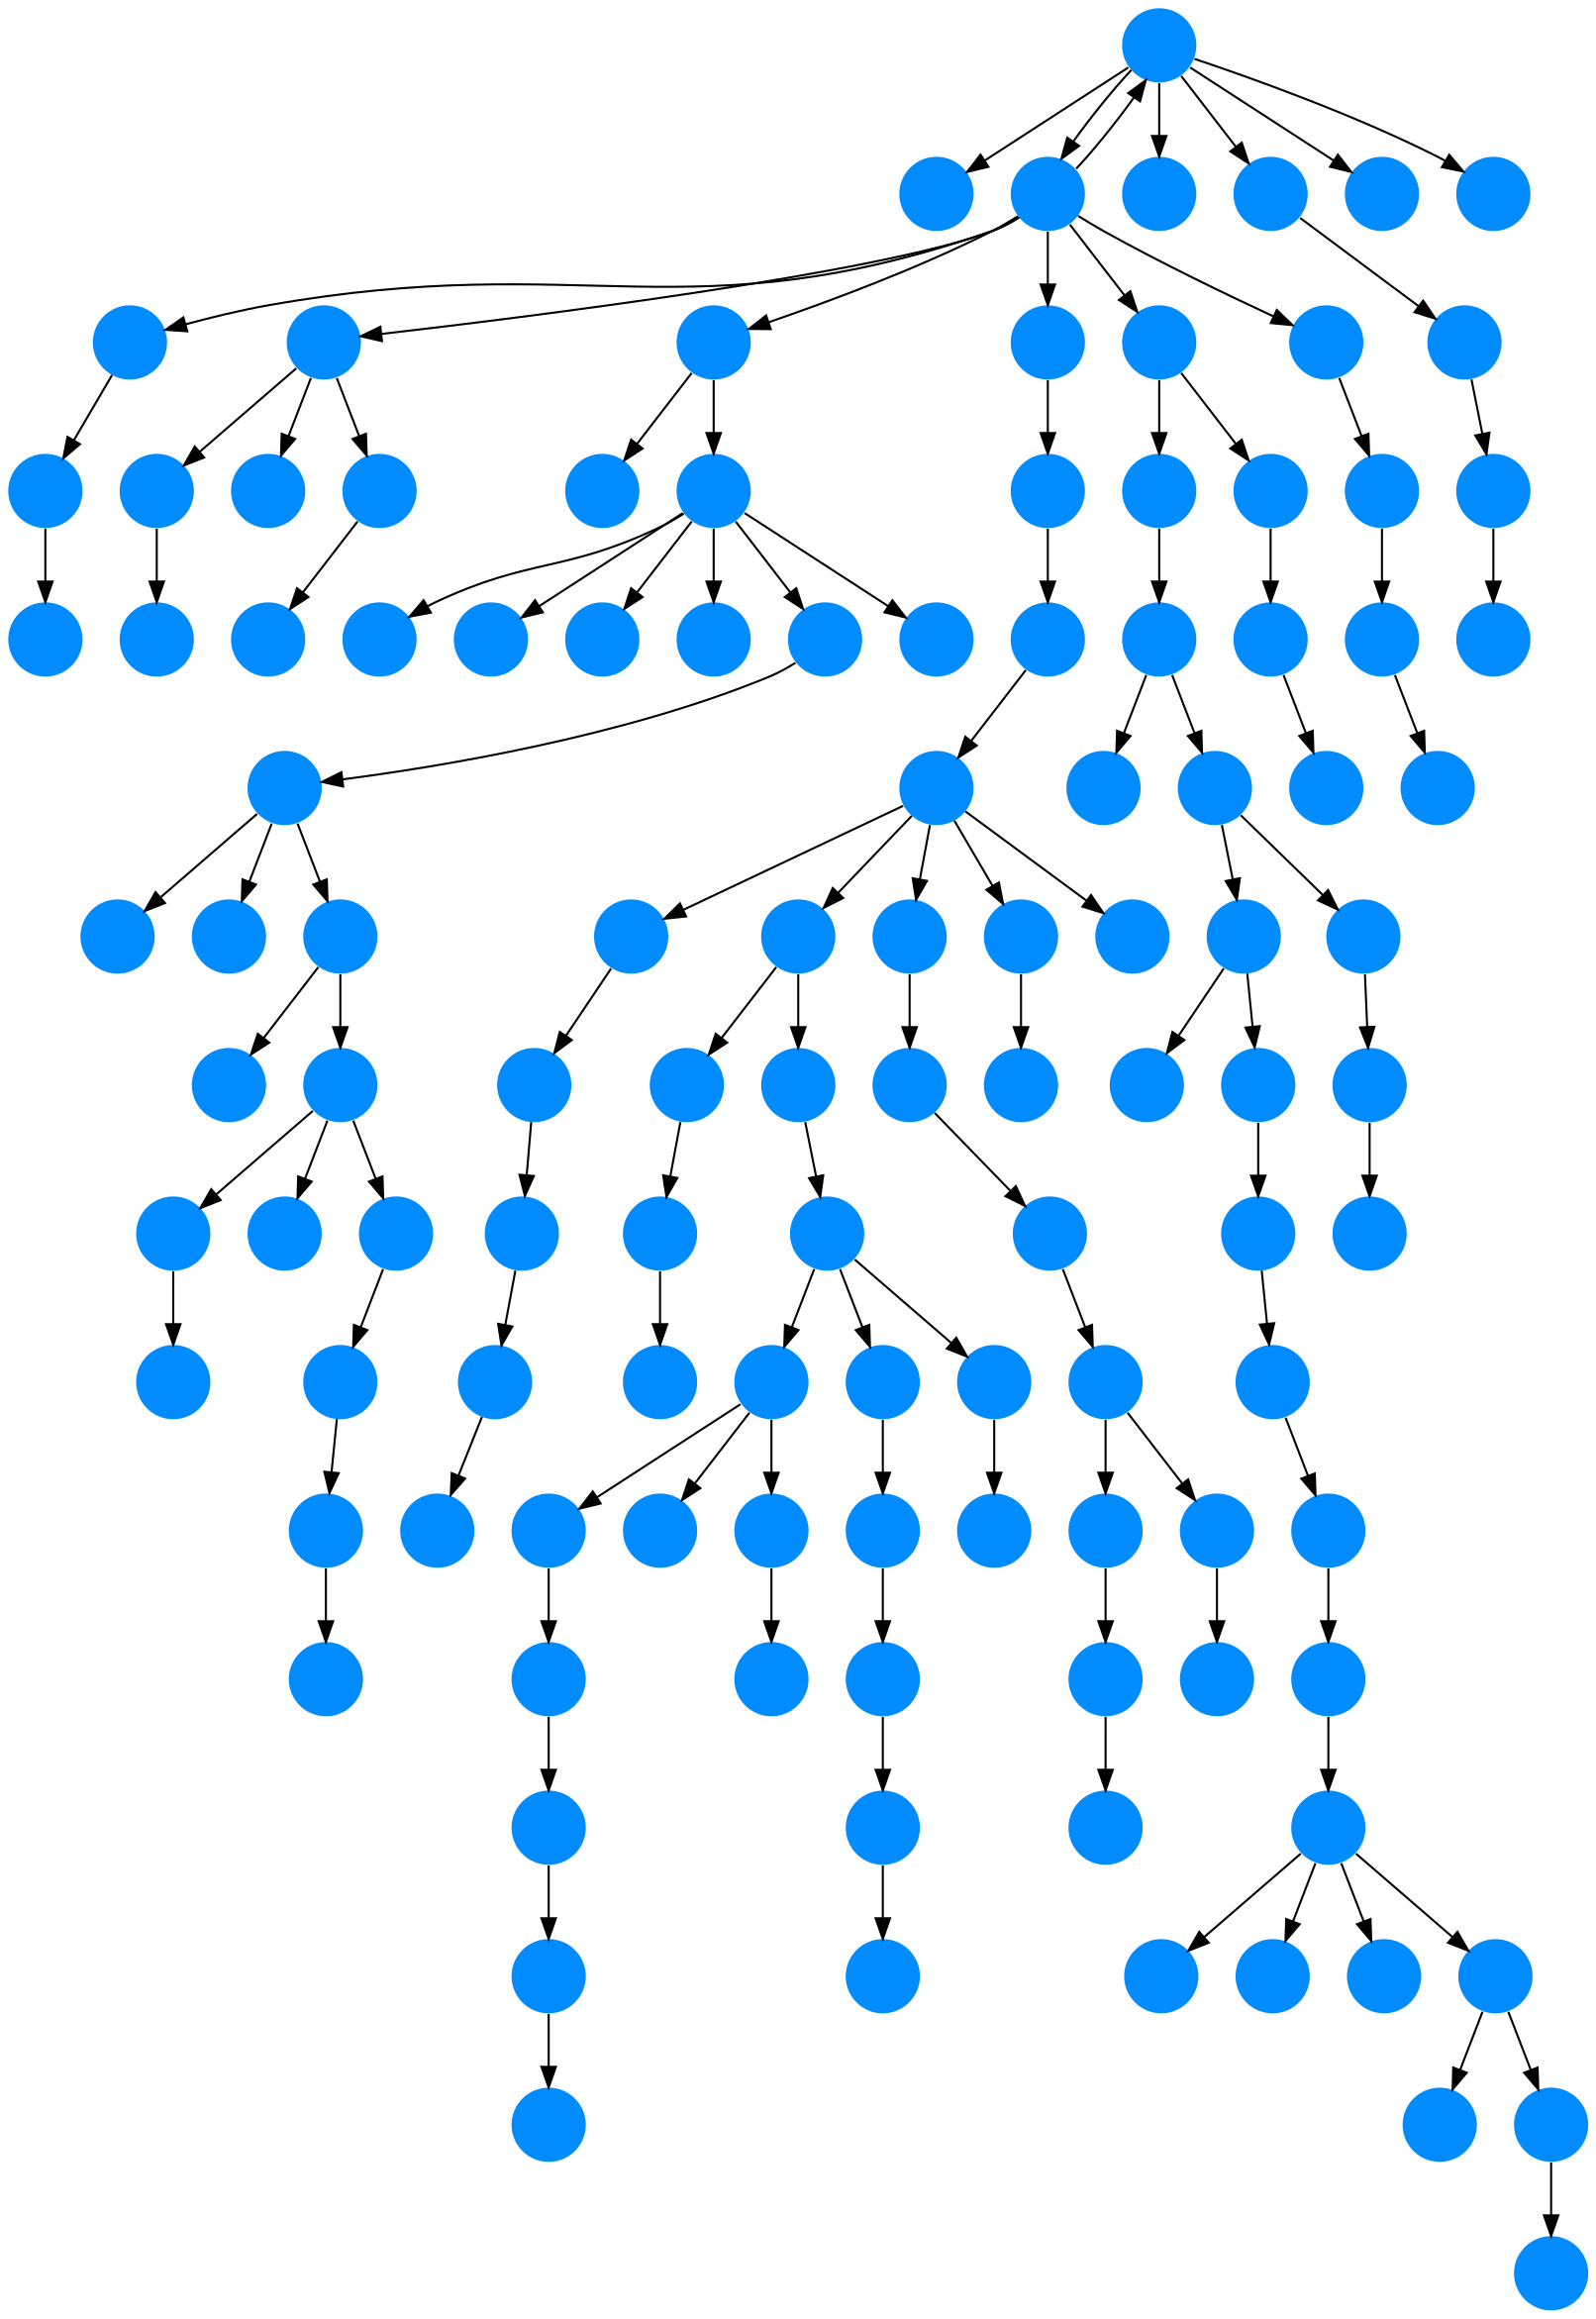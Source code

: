 digraph{
0 [tooltip = "G", penwidth = 0, style = filled, fillcolor = "#008cff", shape = circle, label = ""]
1 [tooltip = "G", penwidth = 0, style = filled, fillcolor = "#008cff", shape = circle, label = ""]
2 [tooltip = "G", penwidth = 0, style = filled, fillcolor = "#008cff", shape = circle, label = ""]
3 [tooltip = "G", penwidth = 0, style = filled, fillcolor = "#008cff", shape = circle, label = ""]
4 [tooltip = "G", penwidth = 0, style = filled, fillcolor = "#008cff", shape = circle, label = ""]
5 [tooltip = "G", penwidth = 0, style = filled, fillcolor = "#008cff", shape = circle, label = ""]
6 [tooltip = "G", penwidth = 0, style = filled, fillcolor = "#008cff", shape = circle, label = ""]
7 [tooltip = "G", penwidth = 0, style = filled, fillcolor = "#008cff", shape = circle, label = ""]
8 [tooltip = "G", penwidth = 0, style = filled, fillcolor = "#008cff", shape = circle, label = ""]
9 [tooltip = "G", penwidth = 0, style = filled, fillcolor = "#008cff", shape = circle, label = ""]
10 [tooltip = "G", penwidth = 0, style = filled, fillcolor = "#008cff", shape = circle, label = ""]
11 [tooltip = "G", penwidth = 0, style = filled, fillcolor = "#008cff", shape = circle, label = ""]
12 [tooltip = "G", penwidth = 0, style = filled, fillcolor = "#008cff", shape = circle, label = ""]
13 [tooltip = "G", penwidth = 0, style = filled, fillcolor = "#008cff", shape = circle, label = ""]
14 [tooltip = "G", penwidth = 0, style = filled, fillcolor = "#008cff", shape = circle, label = ""]
15 [tooltip = "G", penwidth = 0, style = filled, fillcolor = "#008cff", shape = circle, label = ""]
16 [tooltip = "G", penwidth = 0, style = filled, fillcolor = "#008cff", shape = circle, label = ""]
17 [tooltip = "G", penwidth = 0, style = filled, fillcolor = "#008cff", shape = circle, label = ""]
18 [tooltip = "G", penwidth = 0, style = filled, fillcolor = "#008cff", shape = circle, label = ""]
19 [tooltip = "G", penwidth = 0, style = filled, fillcolor = "#008cff", shape = circle, label = ""]
20 [tooltip = "G", penwidth = 0, style = filled, fillcolor = "#008cff", shape = circle, label = ""]
21 [tooltip = "G", penwidth = 0, style = filled, fillcolor = "#008cff", shape = circle, label = ""]
22 [tooltip = "G", penwidth = 0, style = filled, fillcolor = "#008cff", shape = circle, label = ""]
23 [tooltip = "G", penwidth = 0, style = filled, fillcolor = "#008cff", shape = circle, label = ""]
24 [tooltip = "G", penwidth = 0, style = filled, fillcolor = "#008cff", shape = circle, label = ""]
25 [tooltip = "G", penwidth = 0, style = filled, fillcolor = "#008cff", shape = circle, label = ""]
26 [tooltip = "G", penwidth = 0, style = filled, fillcolor = "#008cff", shape = circle, label = ""]
27 [tooltip = "G", penwidth = 0, style = filled, fillcolor = "#008cff", shape = circle, label = ""]
28 [tooltip = "G", penwidth = 0, style = filled, fillcolor = "#008cff", shape = circle, label = ""]
29 [tooltip = "G", penwidth = 0, style = filled, fillcolor = "#008cff", shape = circle, label = ""]
30 [tooltip = "G", penwidth = 0, style = filled, fillcolor = "#008cff", shape = circle, label = ""]
31 [tooltip = "G", penwidth = 0, style = filled, fillcolor = "#008cff", shape = circle, label = ""]
32 [tooltip = "G", penwidth = 0, style = filled, fillcolor = "#008cff", shape = circle, label = ""]
33 [tooltip = "G", penwidth = 0, style = filled, fillcolor = "#008cff", shape = circle, label = ""]
34 [tooltip = "G", penwidth = 0, style = filled, fillcolor = "#008cff", shape = circle, label = ""]
35 [tooltip = "G", penwidth = 0, style = filled, fillcolor = "#008cff", shape = circle, label = ""]
36 [tooltip = "G", penwidth = 0, style = filled, fillcolor = "#008cff", shape = circle, label = ""]
37 [tooltip = "G", penwidth = 0, style = filled, fillcolor = "#008cff", shape = circle, label = ""]
38 [tooltip = "G", penwidth = 0, style = filled, fillcolor = "#008cff", shape = circle, label = ""]
39 [tooltip = "G", penwidth = 0, style = filled, fillcolor = "#008cff", shape = circle, label = ""]
40 [tooltip = "G", penwidth = 0, style = filled, fillcolor = "#008cff", shape = circle, label = ""]
41 [tooltip = "G", penwidth = 0, style = filled, fillcolor = "#008cff", shape = circle, label = ""]
42 [tooltip = "G", penwidth = 0, style = filled, fillcolor = "#008cff", shape = circle, label = ""]
43 [tooltip = "G", penwidth = 0, style = filled, fillcolor = "#008cff", shape = circle, label = ""]
44 [tooltip = "G", penwidth = 0, style = filled, fillcolor = "#008cff", shape = circle, label = ""]
45 [tooltip = "G", penwidth = 0, style = filled, fillcolor = "#008cff", shape = circle, label = ""]
46 [tooltip = "G", penwidth = 0, style = filled, fillcolor = "#008cff", shape = circle, label = ""]
47 [tooltip = "G", penwidth = 0, style = filled, fillcolor = "#008cff", shape = circle, label = ""]
48 [tooltip = "G", penwidth = 0, style = filled, fillcolor = "#008cff", shape = circle, label = ""]
49 [tooltip = "G", penwidth = 0, style = filled, fillcolor = "#008cff", shape = circle, label = ""]
50 [tooltip = "G", penwidth = 0, style = filled, fillcolor = "#008cff", shape = circle, label = ""]
51 [tooltip = "G", penwidth = 0, style = filled, fillcolor = "#008cff", shape = circle, label = ""]
52 [tooltip = "G", penwidth = 0, style = filled, fillcolor = "#008cff", shape = circle, label = ""]
53 [tooltip = "G", penwidth = 0, style = filled, fillcolor = "#008cff", shape = circle, label = ""]
54 [tooltip = "G", penwidth = 0, style = filled, fillcolor = "#008cff", shape = circle, label = ""]
55 [tooltip = "G", penwidth = 0, style = filled, fillcolor = "#008cff", shape = circle, label = ""]
56 [tooltip = "G", penwidth = 0, style = filled, fillcolor = "#008cff", shape = circle, label = ""]
57 [tooltip = "G", penwidth = 0, style = filled, fillcolor = "#008cff", shape = circle, label = ""]
58 [tooltip = "G", penwidth = 0, style = filled, fillcolor = "#008cff", shape = circle, label = ""]
59 [tooltip = "G", penwidth = 0, style = filled, fillcolor = "#008cff", shape = circle, label = ""]
60 [tooltip = "G", penwidth = 0, style = filled, fillcolor = "#008cff", shape = circle, label = ""]
61 [tooltip = "G", penwidth = 0, style = filled, fillcolor = "#008cff", shape = circle, label = ""]
62 [tooltip = "G", penwidth = 0, style = filled, fillcolor = "#008cff", shape = circle, label = ""]
63 [tooltip = "G", penwidth = 0, style = filled, fillcolor = "#008cff", shape = circle, label = ""]
64 [tooltip = "G", penwidth = 0, style = filled, fillcolor = "#008cff", shape = circle, label = ""]
65 [tooltip = "G", penwidth = 0, style = filled, fillcolor = "#008cff", shape = circle, label = ""]
66 [tooltip = "G", penwidth = 0, style = filled, fillcolor = "#008cff", shape = circle, label = ""]
67 [tooltip = "G", penwidth = 0, style = filled, fillcolor = "#008cff", shape = circle, label = ""]
68 [tooltip = "G", penwidth = 0, style = filled, fillcolor = "#008cff", shape = circle, label = ""]
69 [tooltip = "G", penwidth = 0, style = filled, fillcolor = "#008cff", shape = circle, label = ""]
70 [tooltip = "G", penwidth = 0, style = filled, fillcolor = "#008cff", shape = circle, label = ""]
71 [tooltip = "G", penwidth = 0, style = filled, fillcolor = "#008cff", shape = circle, label = ""]
72 [tooltip = "G", penwidth = 0, style = filled, fillcolor = "#008cff", shape = circle, label = ""]
73 [tooltip = "G", penwidth = 0, style = filled, fillcolor = "#008cff", shape = circle, label = ""]
74 [tooltip = "G", penwidth = 0, style = filled, fillcolor = "#008cff", shape = circle, label = ""]
75 [tooltip = "G", penwidth = 0, style = filled, fillcolor = "#008cff", shape = circle, label = ""]
76 [tooltip = "G", penwidth = 0, style = filled, fillcolor = "#008cff", shape = circle, label = ""]
77 [tooltip = "G", penwidth = 0, style = filled, fillcolor = "#008cff", shape = circle, label = ""]
78 [tooltip = "G", penwidth = 0, style = filled, fillcolor = "#008cff", shape = circle, label = ""]
79 [tooltip = "G", penwidth = 0, style = filled, fillcolor = "#008cff", shape = circle, label = ""]
80 [tooltip = "G", penwidth = 0, style = filled, fillcolor = "#008cff", shape = circle, label = ""]
81 [tooltip = "G", penwidth = 0, style = filled, fillcolor = "#008cff", shape = circle, label = ""]
82 [tooltip = "G", penwidth = 0, style = filled, fillcolor = "#008cff", shape = circle, label = ""]
83 [tooltip = "G", penwidth = 0, style = filled, fillcolor = "#008cff", shape = circle, label = ""]
84 [tooltip = "G", penwidth = 0, style = filled, fillcolor = "#008cff", shape = circle, label = ""]
85 [tooltip = "G", penwidth = 0, style = filled, fillcolor = "#008cff", shape = circle, label = ""]
86 [tooltip = "G", penwidth = 0, style = filled, fillcolor = "#008cff", shape = circle, label = ""]
87 [tooltip = "G", penwidth = 0, style = filled, fillcolor = "#008cff", shape = circle, label = ""]
88 [tooltip = "G", penwidth = 0, style = filled, fillcolor = "#008cff", shape = circle, label = ""]
89 [tooltip = "G", penwidth = 0, style = filled, fillcolor = "#008cff", shape = circle, label = ""]
90 [tooltip = "G", penwidth = 0, style = filled, fillcolor = "#008cff", shape = circle, label = ""]
91 [tooltip = "G", penwidth = 0, style = filled, fillcolor = "#008cff", shape = circle, label = ""]
92 [tooltip = "G", penwidth = 0, style = filled, fillcolor = "#008cff", shape = circle, label = ""]
93 [tooltip = "G", penwidth = 0, style = filled, fillcolor = "#008cff", shape = circle, label = ""]
94 [tooltip = "G", penwidth = 0, style = filled, fillcolor = "#008cff", shape = circle, label = ""]
95 [tooltip = "G", penwidth = 0, style = filled, fillcolor = "#008cff", shape = circle, label = ""]
96 [tooltip = "G", penwidth = 0, style = filled, fillcolor = "#008cff", shape = circle, label = ""]
97 [tooltip = "G", penwidth = 0, style = filled, fillcolor = "#008cff", shape = circle, label = ""]
98 [tooltip = "G", penwidth = 0, style = filled, fillcolor = "#008cff", shape = circle, label = ""]
99 [tooltip = "G", penwidth = 0, style = filled, fillcolor = "#008cff", shape = circle, label = ""]
100 [tooltip = "G", penwidth = 0, style = filled, fillcolor = "#008cff", shape = circle, label = ""]
101 [tooltip = "G", penwidth = 0, style = filled, fillcolor = "#008cff", shape = circle, label = ""]
102 [tooltip = "G", penwidth = 0, style = filled, fillcolor = "#008cff", shape = circle, label = ""]
103 [tooltip = "G", penwidth = 0, style = filled, fillcolor = "#008cff", shape = circle, label = ""]
104 [tooltip = "G", penwidth = 0, style = filled, fillcolor = "#008cff", shape = circle, label = ""]
105 [tooltip = "G", penwidth = 0, style = filled, fillcolor = "#008cff", shape = circle, label = ""]
106 [tooltip = "G", penwidth = 0, style = filled, fillcolor = "#008cff", shape = circle, label = ""]
107 [tooltip = "G", penwidth = 0, style = filled, fillcolor = "#008cff", shape = circle, label = ""]
108 [tooltip = "G", penwidth = 0, style = filled, fillcolor = "#008cff", shape = circle, label = ""]
109 [tooltip = "G", penwidth = 0, style = filled, fillcolor = "#008cff", shape = circle, label = ""]
110 [tooltip = "G", penwidth = 0, style = filled, fillcolor = "#008cff", shape = circle, label = ""]
111 [tooltip = "G", penwidth = 0, style = filled, fillcolor = "#008cff", shape = circle, label = ""]
112 [tooltip = "G", penwidth = 0, style = filled, fillcolor = "#008cff", shape = circle, label = ""]
113 [tooltip = "G", penwidth = 0, style = filled, fillcolor = "#008cff", shape = circle, label = ""]
10 -> 17
4 -> 36
109 -> 91
72 -> 73
72 -> 92
26 -> 6
74 -> 94
39 -> 32
61 -> 62
37 -> 26
18 -> 9
21 -> 12
32 -> 28
3 -> 2
33 -> 25
85 -> 87
42 -> 51
3 -> 40
15 -> 29
104 -> 103
107 -> 108
0 -> 1
40 -> 41
107 -> 113
93 -> 74
51 -> 59
11 -> 15
42 -> 67
8 -> 35
41 -> 27
91 -> 79
31 -> 37
73 -> 86
15 -> 19
111 -> 110
80 -> 88
87 -> 75
99 -> 97
27 -> 16
31 -> 11
56 -> 49
29 -> 33
63 -> 66
60 -> 58
70 -> 69
42 -> 48
76 -> 83
97 -> 101
49 -> 55
107 -> 111
3 -> 0
20 -> 43
3 -> 21
0 -> 64
21 -> 42
100 -> 98
59 -> 54
0 -> 65
72 -> 78
107 -> 106
28 -> 23
10 -> 38
42 -> 44
3 -> 31
52 -> 50
77 -> 84
91 -> 105
14 -> 10
82 -> 99
54 -> 56
59 -> 53
106 -> 109
54 -> 47
79 -> 93
0 -> 63
35 -> 68
8 -> 34
92 -> 81
25 -> 24
108 -> 82
101 -> 96
91 -> 72
89 -> 104
83 -> 85
2 -> 4
56 -> 60
97 -> 100
30 -> 80
0 -> 3
66 -> 61
29 -> 18
8 -> 20
56 -> 57
94 -> 112
106 -> 90
88 -> 107
10 -> 22
10 -> 70
42 -> 45
71 -> 7
3 -> 30
18 -> 39
23 -> 14
59 -> 5
70 -> 71
90 -> 77
105 -> 102
86 -> 89
58 -> 52
98 -> 95
0 -> 13
3 -> 8
42 -> 46
107 -> 76
}